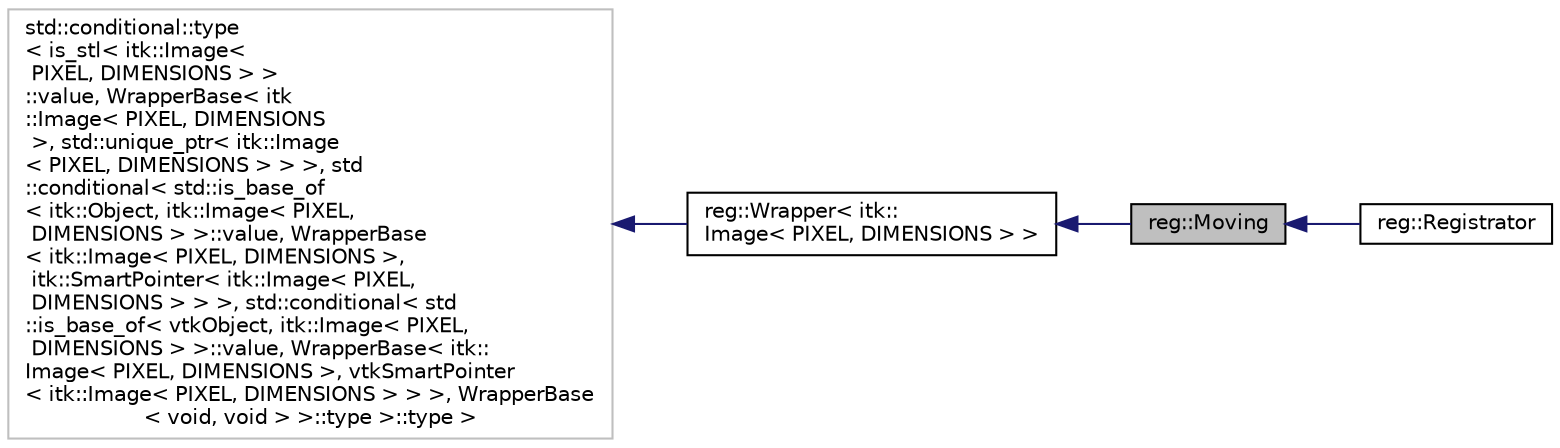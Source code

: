 digraph "reg::Moving"
{
  edge [fontname="Helvetica",fontsize="10",labelfontname="Helvetica",labelfontsize="10"];
  node [fontname="Helvetica",fontsize="10",shape=record];
  rankdir="LR";
  Node0 [label="reg::Moving",height=0.2,width=0.4,color="black", fillcolor="grey75", style="filled", fontcolor="black"];
  Node1 -> Node0 [dir="back",color="midnightblue",fontsize="10",style="solid",fontname="Helvetica"];
  Node1 [label="reg::Wrapper\< itk::\lImage\< PIXEL, DIMENSIONS \> \>",height=0.2,width=0.4,color="black", fillcolor="white", style="filled",URL="$structreg_1_1_wrapper.html"];
  Node2 -> Node1 [dir="back",color="midnightblue",fontsize="10",style="solid",fontname="Helvetica"];
  Node2 [label="std::conditional::type\l\< is_stl\< itk::Image\<\l PIXEL, DIMENSIONS \> \>\l::value, WrapperBase\< itk\l::Image\< PIXEL, DIMENSIONS\l \>, std::unique_ptr\< itk::Image\l\< PIXEL, DIMENSIONS \> \> \>, std\l::conditional\< std::is_base_of\l\< itk::Object, itk::Image\< PIXEL,\l DIMENSIONS \> \>::value, WrapperBase\l\< itk::Image\< PIXEL, DIMENSIONS \>,\l itk::SmartPointer\< itk::Image\< PIXEL,\l DIMENSIONS \> \> \>, std::conditional\< std\l::is_base_of\< vtkObject, itk::Image\< PIXEL,\l DIMENSIONS \> \>::value, WrapperBase\< itk::\lImage\< PIXEL, DIMENSIONS \>, vtkSmartPointer\l\< itk::Image\< PIXEL, DIMENSIONS \> \> \>, WrapperBase\l\< void, void \> \>::type \>::type \>",height=0.2,width=0.4,color="grey75", fillcolor="white", style="filled"];
  Node0 -> Node3 [dir="back",color="midnightblue",fontsize="10",style="solid",fontname="Helvetica"];
  Node3 [label="reg::Registrator",height=0.2,width=0.4,color="black", fillcolor="white", style="filled",URL="$structreg_1_1_registrator.html"];
}
